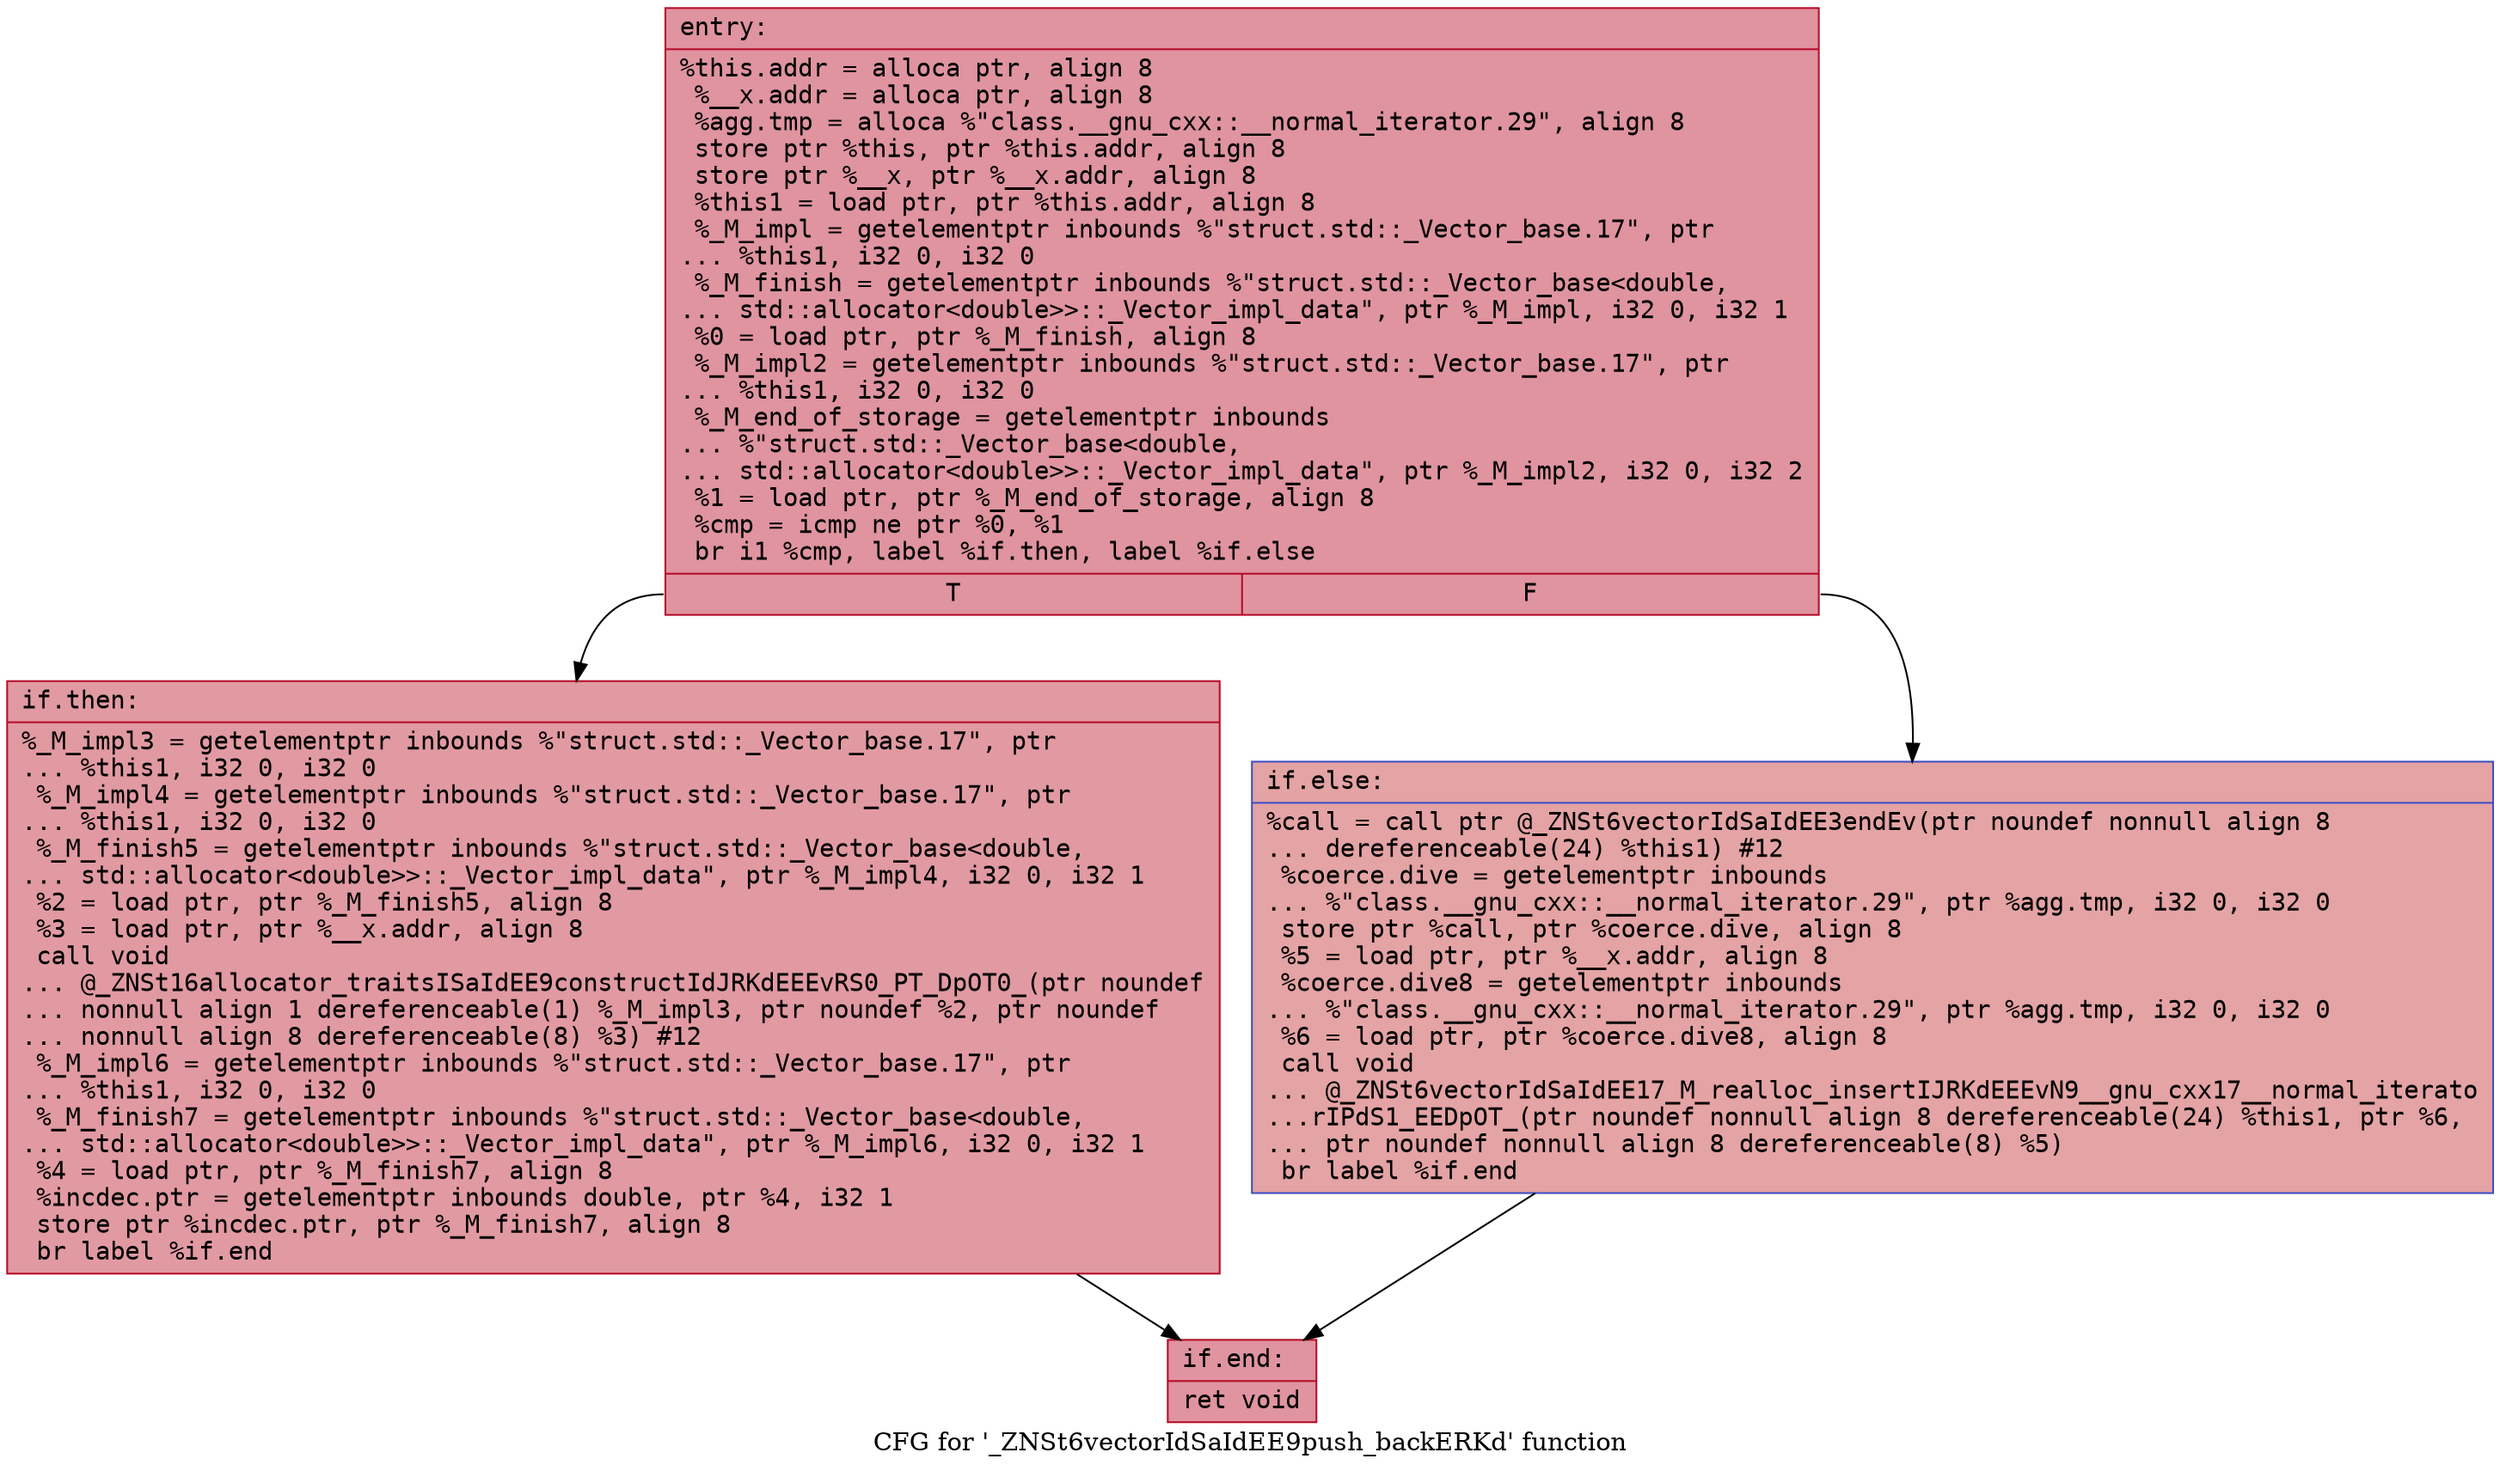 digraph "CFG for '_ZNSt6vectorIdSaIdEE9push_backERKd' function" {
	label="CFG for '_ZNSt6vectorIdSaIdEE9push_backERKd' function";

	Node0x55e722cfff90 [shape=record,color="#b70d28ff", style=filled, fillcolor="#b70d2870" fontname="Courier",label="{entry:\l|  %this.addr = alloca ptr, align 8\l  %__x.addr = alloca ptr, align 8\l  %agg.tmp = alloca %\"class.__gnu_cxx::__normal_iterator.29\", align 8\l  store ptr %this, ptr %this.addr, align 8\l  store ptr %__x, ptr %__x.addr, align 8\l  %this1 = load ptr, ptr %this.addr, align 8\l  %_M_impl = getelementptr inbounds %\"struct.std::_Vector_base.17\", ptr\l... %this1, i32 0, i32 0\l  %_M_finish = getelementptr inbounds %\"struct.std::_Vector_base\<double,\l... std::allocator\<double\>\>::_Vector_impl_data\", ptr %_M_impl, i32 0, i32 1\l  %0 = load ptr, ptr %_M_finish, align 8\l  %_M_impl2 = getelementptr inbounds %\"struct.std::_Vector_base.17\", ptr\l... %this1, i32 0, i32 0\l  %_M_end_of_storage = getelementptr inbounds\l... %\"struct.std::_Vector_base\<double,\l... std::allocator\<double\>\>::_Vector_impl_data\", ptr %_M_impl2, i32 0, i32 2\l  %1 = load ptr, ptr %_M_end_of_storage, align 8\l  %cmp = icmp ne ptr %0, %1\l  br i1 %cmp, label %if.then, label %if.else\l|{<s0>T|<s1>F}}"];
	Node0x55e722cfff90:s0 -> Node0x55e722d00910[tooltip="entry -> if.then\nProbability 62.50%" ];
	Node0x55e722cfff90:s1 -> Node0x55e722d00b20[tooltip="entry -> if.else\nProbability 37.50%" ];
	Node0x55e722d00910 [shape=record,color="#b70d28ff", style=filled, fillcolor="#bb1b2c70" fontname="Courier",label="{if.then:\l|  %_M_impl3 = getelementptr inbounds %\"struct.std::_Vector_base.17\", ptr\l... %this1, i32 0, i32 0\l  %_M_impl4 = getelementptr inbounds %\"struct.std::_Vector_base.17\", ptr\l... %this1, i32 0, i32 0\l  %_M_finish5 = getelementptr inbounds %\"struct.std::_Vector_base\<double,\l... std::allocator\<double\>\>::_Vector_impl_data\", ptr %_M_impl4, i32 0, i32 1\l  %2 = load ptr, ptr %_M_finish5, align 8\l  %3 = load ptr, ptr %__x.addr, align 8\l  call void\l... @_ZNSt16allocator_traitsISaIdEE9constructIdJRKdEEEvRS0_PT_DpOT0_(ptr noundef\l... nonnull align 1 dereferenceable(1) %_M_impl3, ptr noundef %2, ptr noundef\l... nonnull align 8 dereferenceable(8) %3) #12\l  %_M_impl6 = getelementptr inbounds %\"struct.std::_Vector_base.17\", ptr\l... %this1, i32 0, i32 0\l  %_M_finish7 = getelementptr inbounds %\"struct.std::_Vector_base\<double,\l... std::allocator\<double\>\>::_Vector_impl_data\", ptr %_M_impl6, i32 0, i32 1\l  %4 = load ptr, ptr %_M_finish7, align 8\l  %incdec.ptr = getelementptr inbounds double, ptr %4, i32 1\l  store ptr %incdec.ptr, ptr %_M_finish7, align 8\l  br label %if.end\l}"];
	Node0x55e722d00910 -> Node0x55e722d00f30[tooltip="if.then -> if.end\nProbability 100.00%" ];
	Node0x55e722d00b20 [shape=record,color="#3d50c3ff", style=filled, fillcolor="#c32e3170" fontname="Courier",label="{if.else:\l|  %call = call ptr @_ZNSt6vectorIdSaIdEE3endEv(ptr noundef nonnull align 8\l... dereferenceable(24) %this1) #12\l  %coerce.dive = getelementptr inbounds\l... %\"class.__gnu_cxx::__normal_iterator.29\", ptr %agg.tmp, i32 0, i32 0\l  store ptr %call, ptr %coerce.dive, align 8\l  %5 = load ptr, ptr %__x.addr, align 8\l  %coerce.dive8 = getelementptr inbounds\l... %\"class.__gnu_cxx::__normal_iterator.29\", ptr %agg.tmp, i32 0, i32 0\l  %6 = load ptr, ptr %coerce.dive8, align 8\l  call void\l... @_ZNSt6vectorIdSaIdEE17_M_realloc_insertIJRKdEEEvN9__gnu_cxx17__normal_iterato\l...rIPdS1_EEDpOT_(ptr noundef nonnull align 8 dereferenceable(24) %this1, ptr %6,\l... ptr noundef nonnull align 8 dereferenceable(8) %5)\l  br label %if.end\l}"];
	Node0x55e722d00b20 -> Node0x55e722d00f30[tooltip="if.else -> if.end\nProbability 100.00%" ];
	Node0x55e722d00f30 [shape=record,color="#b70d28ff", style=filled, fillcolor="#b70d2870" fontname="Courier",label="{if.end:\l|  ret void\l}"];
}
